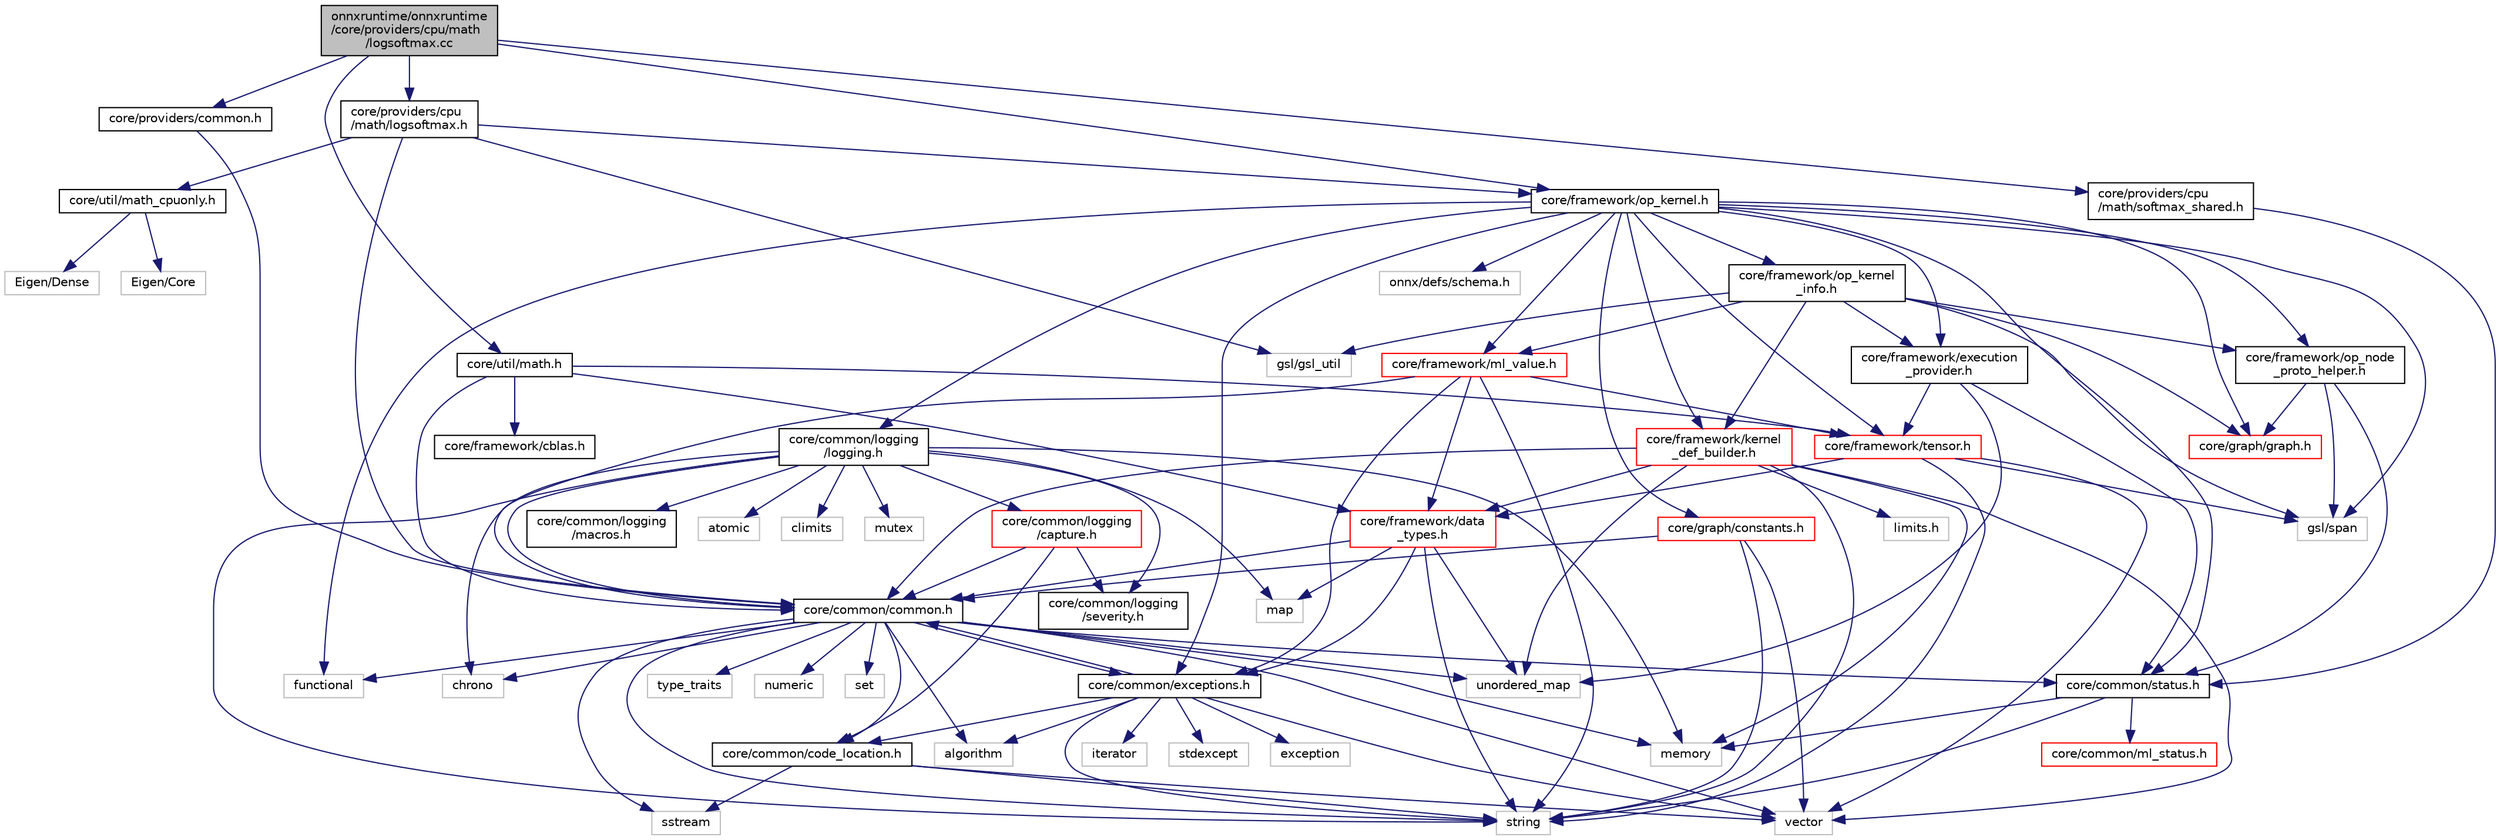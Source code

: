 digraph "onnxruntime/onnxruntime/core/providers/cpu/math/logsoftmax.cc"
{
  edge [fontname="Helvetica",fontsize="10",labelfontname="Helvetica",labelfontsize="10"];
  node [fontname="Helvetica",fontsize="10",shape=record];
  Node0 [label="onnxruntime/onnxruntime\l/core/providers/cpu/math\l/logsoftmax.cc",height=0.2,width=0.4,color="black", fillcolor="grey75", style="filled", fontcolor="black"];
  Node0 -> Node1 [color="midnightblue",fontsize="10",style="solid"];
  Node1 [label="core/providers/cpu\l/math/logsoftmax.h",height=0.2,width=0.4,color="black", fillcolor="white", style="filled",URL="$logsoftmax_8h.html"];
  Node1 -> Node2 [color="midnightblue",fontsize="10",style="solid"];
  Node2 [label="gsl/gsl_util",height=0.2,width=0.4,color="grey75", fillcolor="white", style="filled"];
  Node1 -> Node3 [color="midnightblue",fontsize="10",style="solid"];
  Node3 [label="core/common/common.h",height=0.2,width=0.4,color="black", fillcolor="white", style="filled",URL="$include_2onnxruntime_2core_2common_2common_8h.html"];
  Node3 -> Node4 [color="midnightblue",fontsize="10",style="solid"];
  Node4 [label="algorithm",height=0.2,width=0.4,color="grey75", fillcolor="white", style="filled"];
  Node3 -> Node5 [color="midnightblue",fontsize="10",style="solid"];
  Node5 [label="functional",height=0.2,width=0.4,color="grey75", fillcolor="white", style="filled"];
  Node3 -> Node6 [color="midnightblue",fontsize="10",style="solid"];
  Node6 [label="memory",height=0.2,width=0.4,color="grey75", fillcolor="white", style="filled"];
  Node3 -> Node7 [color="midnightblue",fontsize="10",style="solid"];
  Node7 [label="numeric",height=0.2,width=0.4,color="grey75", fillcolor="white", style="filled"];
  Node3 -> Node8 [color="midnightblue",fontsize="10",style="solid"];
  Node8 [label="set",height=0.2,width=0.4,color="grey75", fillcolor="white", style="filled"];
  Node3 -> Node9 [color="midnightblue",fontsize="10",style="solid"];
  Node9 [label="sstream",height=0.2,width=0.4,color="grey75", fillcolor="white", style="filled"];
  Node3 -> Node10 [color="midnightblue",fontsize="10",style="solid"];
  Node10 [label="string",height=0.2,width=0.4,color="grey75", fillcolor="white", style="filled"];
  Node3 -> Node11 [color="midnightblue",fontsize="10",style="solid"];
  Node11 [label="type_traits",height=0.2,width=0.4,color="grey75", fillcolor="white", style="filled"];
  Node3 -> Node12 [color="midnightblue",fontsize="10",style="solid"];
  Node12 [label="unordered_map",height=0.2,width=0.4,color="grey75", fillcolor="white", style="filled"];
  Node3 -> Node13 [color="midnightblue",fontsize="10",style="solid"];
  Node13 [label="vector",height=0.2,width=0.4,color="grey75", fillcolor="white", style="filled"];
  Node3 -> Node14 [color="midnightblue",fontsize="10",style="solid"];
  Node14 [label="chrono",height=0.2,width=0.4,color="grey75", fillcolor="white", style="filled"];
  Node3 -> Node15 [color="midnightblue",fontsize="10",style="solid"];
  Node15 [label="core/common/code_location.h",height=0.2,width=0.4,color="black", fillcolor="white", style="filled",URL="$code__location_8h.html"];
  Node15 -> Node9 [color="midnightblue",fontsize="10",style="solid"];
  Node15 -> Node10 [color="midnightblue",fontsize="10",style="solid"];
  Node15 -> Node13 [color="midnightblue",fontsize="10",style="solid"];
  Node3 -> Node16 [color="midnightblue",fontsize="10",style="solid"];
  Node16 [label="core/common/exceptions.h",height=0.2,width=0.4,color="black", fillcolor="white", style="filled",URL="$exceptions_8h.html"];
  Node16 -> Node4 [color="midnightblue",fontsize="10",style="solid"];
  Node16 -> Node17 [color="midnightblue",fontsize="10",style="solid"];
  Node17 [label="exception",height=0.2,width=0.4,color="grey75", fillcolor="white", style="filled"];
  Node16 -> Node18 [color="midnightblue",fontsize="10",style="solid"];
  Node18 [label="iterator",height=0.2,width=0.4,color="grey75", fillcolor="white", style="filled"];
  Node16 -> Node19 [color="midnightblue",fontsize="10",style="solid"];
  Node19 [label="stdexcept",height=0.2,width=0.4,color="grey75", fillcolor="white", style="filled"];
  Node16 -> Node10 [color="midnightblue",fontsize="10",style="solid"];
  Node16 -> Node13 [color="midnightblue",fontsize="10",style="solid"];
  Node16 -> Node3 [color="midnightblue",fontsize="10",style="solid"];
  Node16 -> Node15 [color="midnightblue",fontsize="10",style="solid"];
  Node3 -> Node20 [color="midnightblue",fontsize="10",style="solid"];
  Node20 [label="core/common/status.h",height=0.2,width=0.4,color="black", fillcolor="white", style="filled",URL="$status_8h.html"];
  Node20 -> Node6 [color="midnightblue",fontsize="10",style="solid"];
  Node20 -> Node10 [color="midnightblue",fontsize="10",style="solid"];
  Node20 -> Node21 [color="midnightblue",fontsize="10",style="solid"];
  Node21 [label="core/common/ml_status.h",height=0.2,width=0.4,color="red", fillcolor="white", style="filled",URL="$ml__status_8h.html"];
  Node1 -> Node23 [color="midnightblue",fontsize="10",style="solid"];
  Node23 [label="core/framework/op_kernel.h",height=0.2,width=0.4,color="black", fillcolor="white", style="filled",URL="$op__kernel_8h.html"];
  Node23 -> Node5 [color="midnightblue",fontsize="10",style="solid"];
  Node23 -> Node16 [color="midnightblue",fontsize="10",style="solid"];
  Node23 -> Node24 [color="midnightblue",fontsize="10",style="solid"];
  Node24 [label="core/common/logging\l/logging.h",height=0.2,width=0.4,color="black", fillcolor="white", style="filled",URL="$logging_8h.html"];
  Node24 -> Node25 [color="midnightblue",fontsize="10",style="solid"];
  Node25 [label="atomic",height=0.2,width=0.4,color="grey75", fillcolor="white", style="filled"];
  Node24 -> Node14 [color="midnightblue",fontsize="10",style="solid"];
  Node24 -> Node26 [color="midnightblue",fontsize="10",style="solid"];
  Node26 [label="climits",height=0.2,width=0.4,color="grey75", fillcolor="white", style="filled"];
  Node24 -> Node27 [color="midnightblue",fontsize="10",style="solid"];
  Node27 [label="map",height=0.2,width=0.4,color="grey75", fillcolor="white", style="filled"];
  Node24 -> Node6 [color="midnightblue",fontsize="10",style="solid"];
  Node24 -> Node28 [color="midnightblue",fontsize="10",style="solid"];
  Node28 [label="mutex",height=0.2,width=0.4,color="grey75", fillcolor="white", style="filled"];
  Node24 -> Node10 [color="midnightblue",fontsize="10",style="solid"];
  Node24 -> Node3 [color="midnightblue",fontsize="10",style="solid"];
  Node24 -> Node29 [color="midnightblue",fontsize="10",style="solid"];
  Node29 [label="core/common/logging\l/capture.h",height=0.2,width=0.4,color="red", fillcolor="white", style="filled",URL="$capture_8h.html"];
  Node29 -> Node3 [color="midnightblue",fontsize="10",style="solid"];
  Node29 -> Node15 [color="midnightblue",fontsize="10",style="solid"];
  Node29 -> Node31 [color="midnightblue",fontsize="10",style="solid"];
  Node31 [label="core/common/logging\l/severity.h",height=0.2,width=0.4,color="black", fillcolor="white", style="filled",URL="$severity_8h.html"];
  Node24 -> Node31 [color="midnightblue",fontsize="10",style="solid"];
  Node24 -> Node32 [color="midnightblue",fontsize="10",style="solid"];
  Node32 [label="core/common/logging\l/macros.h",height=0.2,width=0.4,color="black", fillcolor="white", style="filled",URL="$macros_8h.html"];
  Node23 -> Node20 [color="midnightblue",fontsize="10",style="solid"];
  Node23 -> Node33 [color="midnightblue",fontsize="10",style="solid"];
  Node33 [label="core/framework/execution\l_provider.h",height=0.2,width=0.4,color="black", fillcolor="white", style="filled",URL="$execution__provider_8h.html"];
  Node33 -> Node12 [color="midnightblue",fontsize="10",style="solid"];
  Node33 -> Node20 [color="midnightblue",fontsize="10",style="solid"];
  Node33 -> Node34 [color="midnightblue",fontsize="10",style="solid"];
  Node34 [label="core/framework/tensor.h",height=0.2,width=0.4,color="red", fillcolor="white", style="filled",URL="$tensor_8h.html"];
  Node34 -> Node10 [color="midnightblue",fontsize="10",style="solid"];
  Node34 -> Node13 [color="midnightblue",fontsize="10",style="solid"];
  Node34 -> Node36 [color="midnightblue",fontsize="10",style="solid"];
  Node36 [label="gsl/span",height=0.2,width=0.4,color="grey75", fillcolor="white", style="filled"];
  Node34 -> Node47 [color="midnightblue",fontsize="10",style="solid"];
  Node47 [label="core/framework/data\l_types.h",height=0.2,width=0.4,color="red", fillcolor="white", style="filled",URL="$data__types_8h.html"];
  Node47 -> Node10 [color="midnightblue",fontsize="10",style="solid"];
  Node47 -> Node12 [color="midnightblue",fontsize="10",style="solid"];
  Node47 -> Node27 [color="midnightblue",fontsize="10",style="solid"];
  Node47 -> Node3 [color="midnightblue",fontsize="10",style="solid"];
  Node47 -> Node16 [color="midnightblue",fontsize="10",style="solid"];
  Node23 -> Node51 [color="midnightblue",fontsize="10",style="solid"];
  Node51 [label="core/framework/kernel\l_def_builder.h",height=0.2,width=0.4,color="red", fillcolor="white", style="filled",URL="$kernel__def__builder_8h.html"];
  Node51 -> Node6 [color="midnightblue",fontsize="10",style="solid"];
  Node51 -> Node10 [color="midnightblue",fontsize="10",style="solid"];
  Node51 -> Node12 [color="midnightblue",fontsize="10",style="solid"];
  Node51 -> Node13 [color="midnightblue",fontsize="10",style="solid"];
  Node51 -> Node52 [color="midnightblue",fontsize="10",style="solid"];
  Node52 [label="limits.h",height=0.2,width=0.4,color="grey75", fillcolor="white", style="filled"];
  Node51 -> Node3 [color="midnightblue",fontsize="10",style="solid"];
  Node51 -> Node47 [color="midnightblue",fontsize="10",style="solid"];
  Node23 -> Node53 [color="midnightblue",fontsize="10",style="solid"];
  Node53 [label="core/framework/ml_value.h",height=0.2,width=0.4,color="red", fillcolor="white", style="filled",URL="$ml__value_8h.html"];
  Node53 -> Node10 [color="midnightblue",fontsize="10",style="solid"];
  Node53 -> Node3 [color="midnightblue",fontsize="10",style="solid"];
  Node53 -> Node16 [color="midnightblue",fontsize="10",style="solid"];
  Node53 -> Node47 [color="midnightblue",fontsize="10",style="solid"];
  Node53 -> Node34 [color="midnightblue",fontsize="10",style="solid"];
  Node23 -> Node54 [color="midnightblue",fontsize="10",style="solid"];
  Node54 [label="core/framework/op_kernel\l_info.h",height=0.2,width=0.4,color="black", fillcolor="white", style="filled",URL="$op__kernel__info_8h.html"];
  Node54 -> Node33 [color="midnightblue",fontsize="10",style="solid"];
  Node54 -> Node51 [color="midnightblue",fontsize="10",style="solid"];
  Node54 -> Node53 [color="midnightblue",fontsize="10",style="solid"];
  Node54 -> Node55 [color="midnightblue",fontsize="10",style="solid"];
  Node55 [label="core/framework/op_node\l_proto_helper.h",height=0.2,width=0.4,color="black", fillcolor="white", style="filled",URL="$op__node__proto__helper_8h.html"];
  Node55 -> Node20 [color="midnightblue",fontsize="10",style="solid"];
  Node55 -> Node56 [color="midnightblue",fontsize="10",style="solid"];
  Node56 [label="core/graph/graph.h",height=0.2,width=0.4,color="red", fillcolor="white", style="filled",URL="$graph_8h.html"];
  Node55 -> Node36 [color="midnightblue",fontsize="10",style="solid"];
  Node54 -> Node56 [color="midnightblue",fontsize="10",style="solid"];
  Node54 -> Node36 [color="midnightblue",fontsize="10",style="solid"];
  Node54 -> Node2 [color="midnightblue",fontsize="10",style="solid"];
  Node23 -> Node55 [color="midnightblue",fontsize="10",style="solid"];
  Node23 -> Node34 [color="midnightblue",fontsize="10",style="solid"];
  Node23 -> Node61 [color="midnightblue",fontsize="10",style="solid"];
  Node61 [label="core/graph/constants.h",height=0.2,width=0.4,color="red", fillcolor="white", style="filled",URL="$constants_8h.html"];
  Node61 -> Node10 [color="midnightblue",fontsize="10",style="solid"];
  Node61 -> Node13 [color="midnightblue",fontsize="10",style="solid"];
  Node61 -> Node3 [color="midnightblue",fontsize="10",style="solid"];
  Node23 -> Node56 [color="midnightblue",fontsize="10",style="solid"];
  Node23 -> Node36 [color="midnightblue",fontsize="10",style="solid"];
  Node23 -> Node65 [color="midnightblue",fontsize="10",style="solid"];
  Node65 [label="onnx/defs/schema.h",height=0.2,width=0.4,color="grey75", fillcolor="white", style="filled"];
  Node1 -> Node69 [color="midnightblue",fontsize="10",style="solid"];
  Node69 [label="core/util/math_cpuonly.h",height=0.2,width=0.4,color="black", fillcolor="white", style="filled",URL="$math__cpuonly_8h.html"];
  Node69 -> Node70 [color="midnightblue",fontsize="10",style="solid"];
  Node70 [label="Eigen/Core",height=0.2,width=0.4,color="grey75", fillcolor="white", style="filled"];
  Node69 -> Node71 [color="midnightblue",fontsize="10",style="solid"];
  Node71 [label="Eigen/Dense",height=0.2,width=0.4,color="grey75", fillcolor="white", style="filled"];
  Node0 -> Node23 [color="midnightblue",fontsize="10",style="solid"];
  Node0 -> Node72 [color="midnightblue",fontsize="10",style="solid"];
  Node72 [label="core/providers/common.h",height=0.2,width=0.4,color="black", fillcolor="white", style="filled",URL="$onnxruntime_2core_2providers_2common_8h.html"];
  Node72 -> Node3 [color="midnightblue",fontsize="10",style="solid"];
  Node0 -> Node73 [color="midnightblue",fontsize="10",style="solid"];
  Node73 [label="core/providers/cpu\l/math/softmax_shared.h",height=0.2,width=0.4,color="black", fillcolor="white", style="filled",URL="$softmax__shared_8h.html"];
  Node73 -> Node20 [color="midnightblue",fontsize="10",style="solid"];
  Node0 -> Node74 [color="midnightblue",fontsize="10",style="solid"];
  Node74 [label="core/util/math.h",height=0.2,width=0.4,color="black", fillcolor="white", style="filled",URL="$math_8h.html"];
  Node74 -> Node75 [color="midnightblue",fontsize="10",style="solid"];
  Node75 [label="core/framework/cblas.h",height=0.2,width=0.4,color="black", fillcolor="white", style="filled",URL="$cblas_8h.html"];
  Node74 -> Node3 [color="midnightblue",fontsize="10",style="solid"];
  Node74 -> Node47 [color="midnightblue",fontsize="10",style="solid"];
  Node74 -> Node34 [color="midnightblue",fontsize="10",style="solid"];
}
